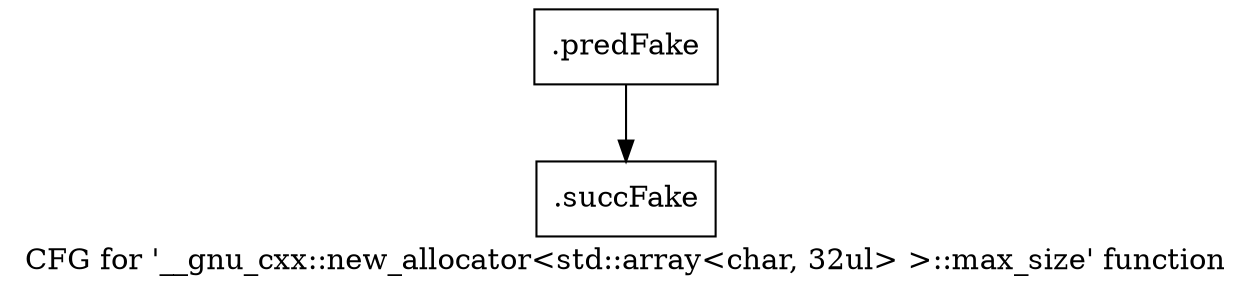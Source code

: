 digraph "CFG for '__gnu_cxx::new_allocator\<std::array\<char, 32ul\> \>::max_size' function" {
	label="CFG for '__gnu_cxx::new_allocator\<std::array\<char, 32ul\> \>::max_size' function";

	Node0x593bc60 [shape=record,filename="",linenumber="",label="{.predFake}"];
	Node0x593bc60 -> Node0x6096450[ callList="" memoryops="" filename="/mnt/xilinx/Vitis_HLS/2021.2/tps/lnx64/gcc-6.2.0/lib/gcc/x86_64-pc-linux-gnu/6.2.0/../../../../include/c++/6.2.0/ext/new_allocator.h" execusionnum="1"];
	Node0x6096450 [shape=record,filename="/mnt/xilinx/Vitis_HLS/2021.2/tps/lnx64/gcc-6.2.0/lib/gcc/x86_64-pc-linux-gnu/6.2.0/../../../../include/c++/6.2.0/ext/new_allocator.h",linenumber="114",label="{.succFake}"];
}
